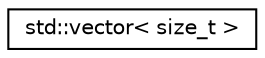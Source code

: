digraph "Graphical Class Hierarchy"
{
  edge [fontname="Helvetica",fontsize="10",labelfontname="Helvetica",labelfontsize="10"];
  node [fontname="Helvetica",fontsize="10",shape=record];
  rankdir="LR";
  Node0 [label="std::vector\< size_t \>",height=0.2,width=0.4,color="black", fillcolor="white", style="filled",URL="$classstd_1_1vector.html"];
}
